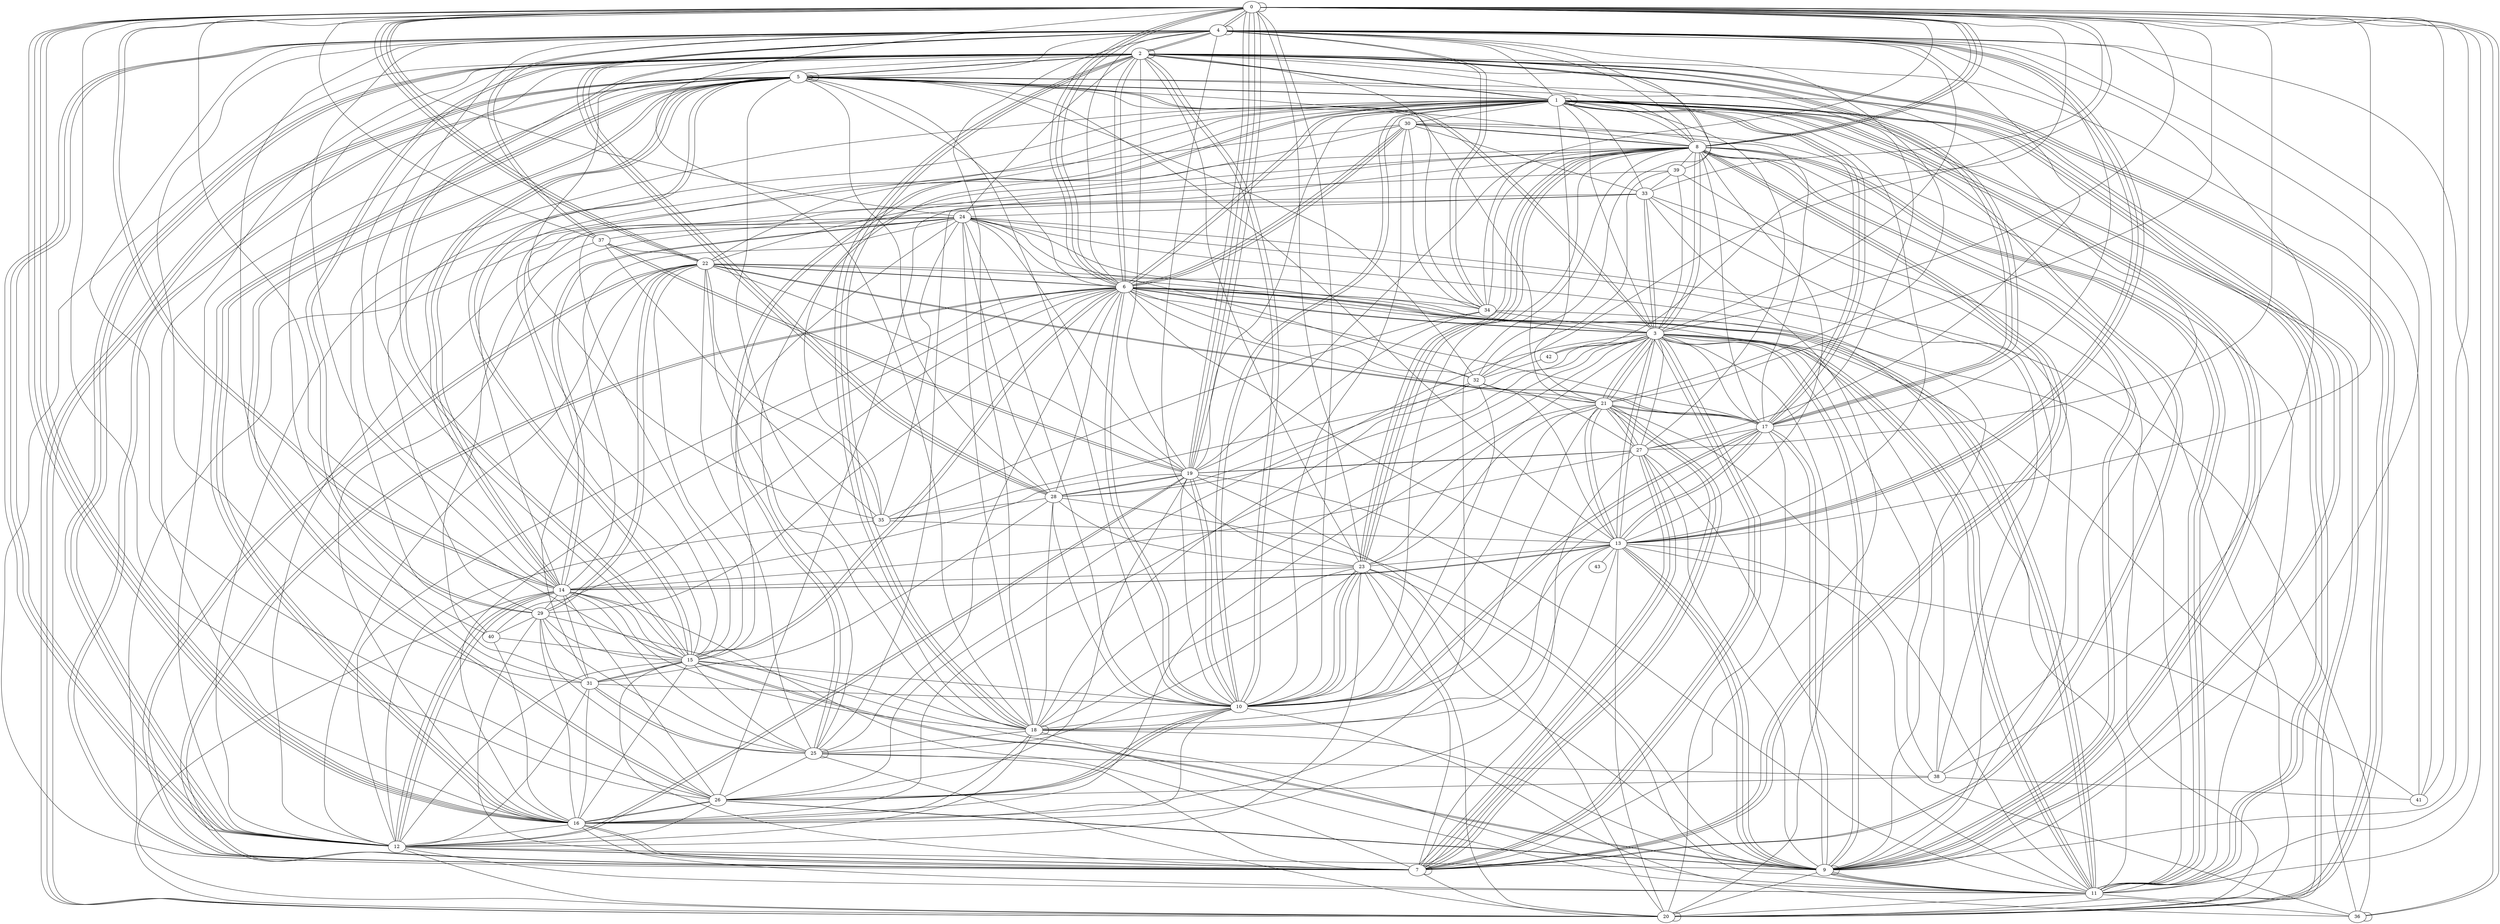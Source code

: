 graph G {
0;
1;
2;
3;
4;
5;
6;
7;
8;
9;
10;
11;
12;
13;
14;
15;
16;
17;
18;
19;
20;
21;
22;
23;
24;
25;
26;
27;
28;
29;
30;
31;
32;
33;
34;
35;
36;
37;
38;
39;
40;
41;
42;
43;
8--39 ;
26--10 ;
3--7 ;
32--21 ;
20--2 ;
3--24 ;
1--9 ;
36--0 ;
26--16 ;
9--13 ;
27--21 ;
11--9 ;
17--20 ;
19--22 ;
6--1 ;
29--25 ;
18--28 ;
5--20 ;
10--36 ;
22--15 ;
11--9 ;
7--7 ;
3--21 ;
12--22 ;
29--40 ;
24--28 ;
26--5 ;
19--2 ;
17--10 ;
38--24 ;
23--2 ;
5--14 ;
8--0 ;
23--11 ;
31--33 ;
8--19 ;
40--6 ;
20--24 ;
5--5 ;
9--27 ;
28--35 ;
40--4 ;
12--7 ;
10--16 ;
20--20 ;
33--0 ;
5--17 ;
9--8 ;
18--2 ;
1--8 ;
34--3 ;
33--24 ;
15--6 ;
0--16 ;
17--13 ;
7--20 ;
4--12 ;
23--0 ;
18--18 ;
0--22 ;
6--29 ;
19--12 ;
18--15 ;
14--25 ;
13--7 ;
13--1 ;
21--3 ;
38--3 ;
27--19 ;
18--24 ;
1--1 ;
14--0 ;
30--17 ;
23--8 ;
3--39 ;
11--1 ;
7--12 ;
35--34 ;
8--11 ;
7--27 ;
3--5 ;
4--37 ;
1--1 ;
28--5 ;
2--8 ;
9--23 ;
11--20 ;
22--31 ;
12--4 ;
13--17 ;
37--19 ;
19--12 ;
1--5 ;
37--19 ;
24--14 ;
4--31 ;
12--14 ;
29--22 ;
14--2 ;
19--28 ;
4--2 ;
31--25 ;
15--31 ;
27--0 ;
40--15 ;
33--30 ;
4--14 ;
10--6 ;
5--1 ;
12--2 ;
20--5 ;
19--26 ;
30--8 ;
11--6 ;
28--10 ;
9--11 ;
13--9 ;
29--11 ;
6--0 ;
0--14 ;
20--23 ;
9--33 ;
21--10 ;
23--8 ;
5--1 ;
7--15 ;
30--12 ;
2--20 ;
15--29 ;
26--8 ;
38--4 ;
6--16 ;
24--10 ;
16--40 ;
14--13 ;
24--36 ;
11--19 ;
36--13 ;
9--2 ;
28--4 ;
16--18 ;
3--9 ;
18--14 ;
2--31 ;
22--7 ;
21--16 ;
5--5 ;
17--1 ;
5--7 ;
1--11 ;
0--4 ;
6--32 ;
17--22 ;
18--11 ;
1--21 ;
27--19 ;
2--10 ;
18--12 ;
40--1 ;
15--6 ;
26--10 ;
0--37 ;
7--1 ;
6--22 ;
35--37 ;
10--6 ;
11--3 ;
13--10 ;
13--18 ;
1--17 ;
4--28 ;
0--16 ;
22--6 ;
4--34 ;
6--4 ;
9--2 ;
21--7 ;
5--2 ;
16--12 ;
0--22 ;
8--5 ;
5--4 ;
14--20 ;
0--19 ;
8--23 ;
3--8 ;
26--14 ;
3--42 ;
31--28 ;
38--6 ;
10--23 ;
2--12 ;
10--5 ;
6--0 ;
11--8 ;
23--4 ;
7--16 ;
3--11 ;
25--25 ;
11--4 ;
12--14 ;
29--1 ;
29--16 ;
18--9 ;
1--15 ;
38--5 ;
16--11 ;
27--1 ;
38--26 ;
6--17 ;
7--21 ;
41--4 ;
6--28 ;
5--13 ;
7--8 ;
16--5 ;
17--2 ;
10--18 ;
32--24 ;
13--23 ;
12--7 ;
0--4 ;
3--27 ;
31--25 ;
0--0 ;
4--3 ;
9--4 ;
0--22 ;
3--7 ;
10--8 ;
24--35 ;
1--30 ;
23--8 ;
15--5 ;
11--27 ;
19--28 ;
24--2 ;
24--34 ;
18--2 ;
13--20 ;
18--4 ;
24--37 ;
5--16 ;
27--32 ;
22--18 ;
5--7 ;
6--5 ;
3--8 ;
8--4 ;
1--6 ;
30--25 ;
6--0 ;
1--22 ;
11--21 ;
18--25 ;
39--33 ;
20--9 ;
31--16 ;
9--17 ;
0--11 ;
19--10 ;
8--11 ;
41--13 ;
9--15 ;
34--2 ;
26--9 ;
9--28 ;
11--30 ;
10--1 ;
13--43 ;
7--8 ;
6--21 ;
16--27 ;
19--34 ;
3--18 ;
34--8 ;
11--6 ;
10--2 ;
25--38 ;
23--10 ;
29--26 ;
12--5 ;
3--0 ;
6--25 ;
6--34 ;
26--10 ;
8--16 ;
2--5 ;
13--3 ;
16--3 ;
19--10 ;
27--21 ;
11--12 ;
25--23 ;
2--41 ;
9--26 ;
12--35 ;
6--13 ;
18--5 ;
21--7 ;
19--1 ;
7--1 ;
0--16 ;
25--7 ;
28--23 ;
3--9 ;
6--12 ;
37--22 ;
12--23 ;
1--2 ;
20--5 ;
7--14 ;
28--3 ;
10--19 ;
9--1 ;
32--0 ;
25--1 ;
13--9 ;
6--30 ;
3--6 ;
2--29 ;
7--22 ;
21--17 ;
0--13 ;
7--2 ;
23--14 ;
33--20 ;
26--3 ;
2--15 ;
39--32 ;
1--4 ;
34--30 ;
14--1 ;
25--15 ;
1--3 ;
1--20 ;
35--22 ;
4--12 ;
16--26 ;
36--0 ;
10--1 ;
20--12 ;
0--15 ;
7--6 ;
31--14 ;
3--35 ;
22--8 ;
4--15 ;
14--15 ;
2--29 ;
8--0 ;
15--12 ;
2--16 ;
0--10 ;
17--8 ;
39--9 ;
17--27 ;
4--27 ;
34--4 ;
5--14 ;
9--1 ;
2--6 ;
18--23 ;
22--25 ;
19--0 ;
19--0 ;
19--14 ;
6--30 ;
32--13 ;
2--17 ;
15--31 ;
12--31 ;
27--14 ;
36--3 ;
22--11 ;
27--7 ;
13--21 ;
33--7 ;
17--1 ;
7--6 ;
18--2 ;
11--3 ;
20--1 ;
4--2 ;
6--30 ;
14--29 ;
32--5 ;
14--24 ;
18--21 ;
39--15 ;
8--7 ;
0--18 ;
8--30 ;
3--6 ;
25--20 ;
2--6 ;
9--15 ;
37--4 ;
13--14 ;
37--12 ;
18--32 ;
38--41 ;
4--13 ;
5--3 ;
20--8 ;
11--34 ;
10--23 ;
21--5 ;
1--11 ;
33--3 ;
35--8 ;
1--2 ;
3--7 ;
7--27 ;
4--4 ;
21--13 ;
4--13 ;
9--17 ;
36--36 ;
15--10 ;
0--26 ;
2--2 ;
12--14 ;
20--3 ;
30--10 ;
20--2 ;
13--4 ;
32--4 ;
0--41 ;
33--3 ;
0--8 ;
5--15 ;
10--32 ;
17--2 ;
31--10 ;
15--16 ;
26--12 ;
9--24 ;
9--8 ;
2--35 ;
19--0 ;
21--17 ;
12--2 ;
6--11 ;
28--32 ;
3--22 ;
39--2 ;
26--5 ;
16--24 ;
0--9 ;
5--16 ;
11--36 ;
25--8 ;
15--33 ;
4--21 ;
23--7 ;
9--9 ;
4--26 ;
7--16 ;
35--13 ;
4--28 ;
18--17 ;
17--22 ;
13--8 ;
17--10 ;
21--0 ;
17--3 ;
22--29 ;
0--34 ;
7--29 ;
21--3 ;
23--3 ;
25--1 ;
14--5 ;
0--24 ;
15--2 ;
42--32 ;
23--21 ;
24--14 ;
0--42 ;
33--1 ;
3--13 ;
4--17 ;
20--19 ;
12--9 ;
16--0 ;
15--24 ;
25--26 ;
19--24 ;
}
